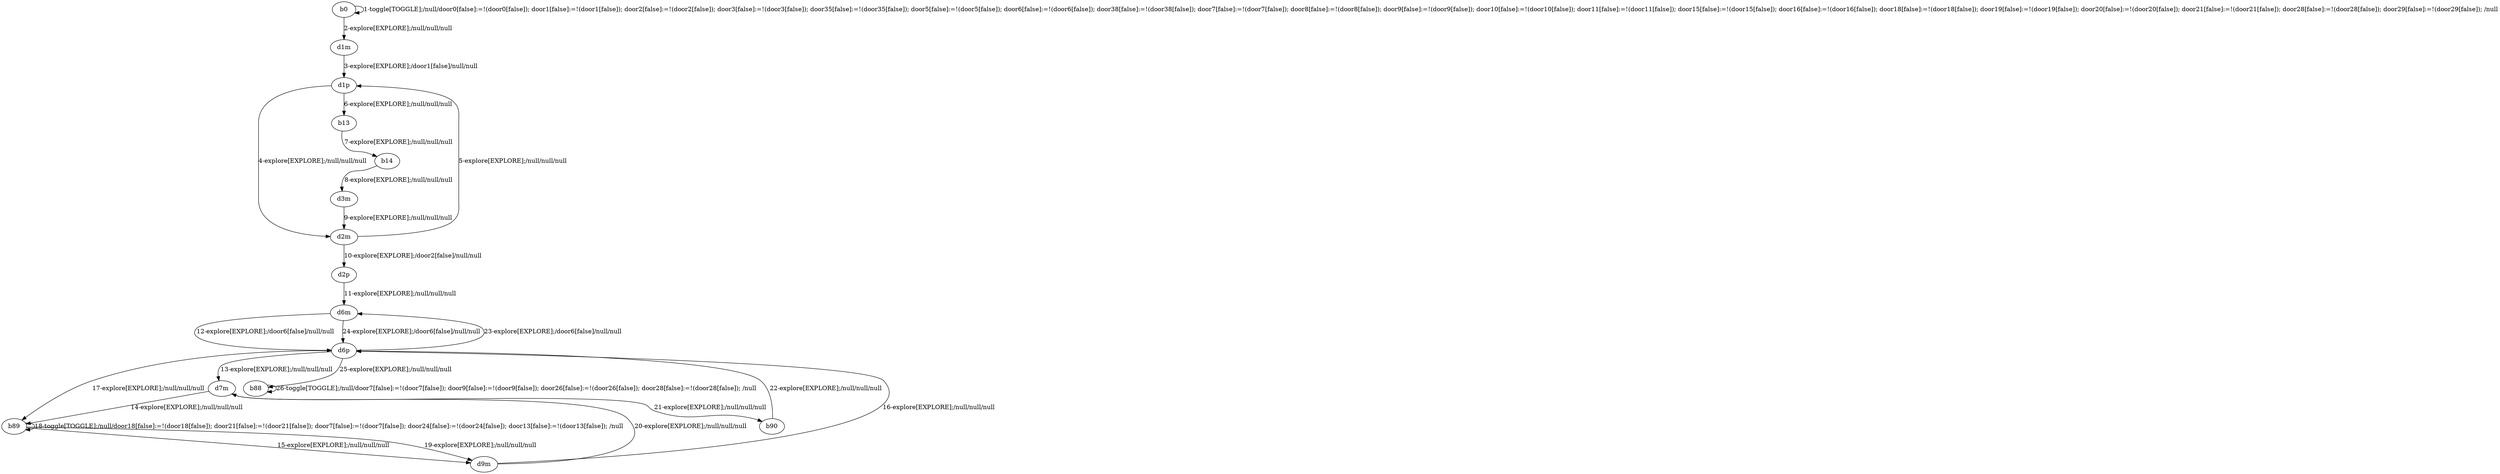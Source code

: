 # Total number of goals covered by this test: 1
# b88 --> b88

digraph g {
"b0" -> "b0" [label = "1-toggle[TOGGLE];/null/door0[false]:=!(door0[false]); door1[false]:=!(door1[false]); door2[false]:=!(door2[false]); door3[false]:=!(door3[false]); door35[false]:=!(door35[false]); door5[false]:=!(door5[false]); door6[false]:=!(door6[false]); door38[false]:=!(door38[false]); door7[false]:=!(door7[false]); door8[false]:=!(door8[false]); door9[false]:=!(door9[false]); door10[false]:=!(door10[false]); door11[false]:=!(door11[false]); door15[false]:=!(door15[false]); door16[false]:=!(door16[false]); door18[false]:=!(door18[false]); door19[false]:=!(door19[false]); door20[false]:=!(door20[false]); door21[false]:=!(door21[false]); door28[false]:=!(door28[false]); door29[false]:=!(door29[false]); /null"];
"b0" -> "d1m" [label = "2-explore[EXPLORE];/null/null/null"];
"d1m" -> "d1p" [label = "3-explore[EXPLORE];/door1[false]/null/null"];
"d1p" -> "d2m" [label = "4-explore[EXPLORE];/null/null/null"];
"d2m" -> "d1p" [label = "5-explore[EXPLORE];/null/null/null"];
"d1p" -> "b13" [label = "6-explore[EXPLORE];/null/null/null"];
"b13" -> "b14" [label = "7-explore[EXPLORE];/null/null/null"];
"b14" -> "d3m" [label = "8-explore[EXPLORE];/null/null/null"];
"d3m" -> "d2m" [label = "9-explore[EXPLORE];/null/null/null"];
"d2m" -> "d2p" [label = "10-explore[EXPLORE];/door2[false]/null/null"];
"d2p" -> "d6m" [label = "11-explore[EXPLORE];/null/null/null"];
"d6m" -> "d6p" [label = "12-explore[EXPLORE];/door6[false]/null/null"];
"d6p" -> "d7m" [label = "13-explore[EXPLORE];/null/null/null"];
"d7m" -> "b89" [label = "14-explore[EXPLORE];/null/null/null"];
"b89" -> "d9m" [label = "15-explore[EXPLORE];/null/null/null"];
"d9m" -> "d6p" [label = "16-explore[EXPLORE];/null/null/null"];
"d6p" -> "b89" [label = "17-explore[EXPLORE];/null/null/null"];
"b89" -> "b89" [label = "18-toggle[TOGGLE];/null/door18[false]:=!(door18[false]); door21[false]:=!(door21[false]); door7[false]:=!(door7[false]); door24[false]:=!(door24[false]); door13[false]:=!(door13[false]); /null"];
"b89" -> "d9m" [label = "19-explore[EXPLORE];/null/null/null"];
"d9m" -> "d7m" [label = "20-explore[EXPLORE];/null/null/null"];
"d7m" -> "b90" [label = "21-explore[EXPLORE];/null/null/null"];
"b90" -> "d6p" [label = "22-explore[EXPLORE];/null/null/null"];
"d6p" -> "d6m" [label = "23-explore[EXPLORE];/door6[false]/null/null"];
"d6m" -> "d6p" [label = "24-explore[EXPLORE];/door6[false]/null/null"];
"d6p" -> "b88" [label = "25-explore[EXPLORE];/null/null/null"];
"b88" -> "b88" [label = "26-toggle[TOGGLE];/null/door7[false]:=!(door7[false]); door9[false]:=!(door9[false]); door26[false]:=!(door26[false]); door28[false]:=!(door28[false]); /null"];
}
